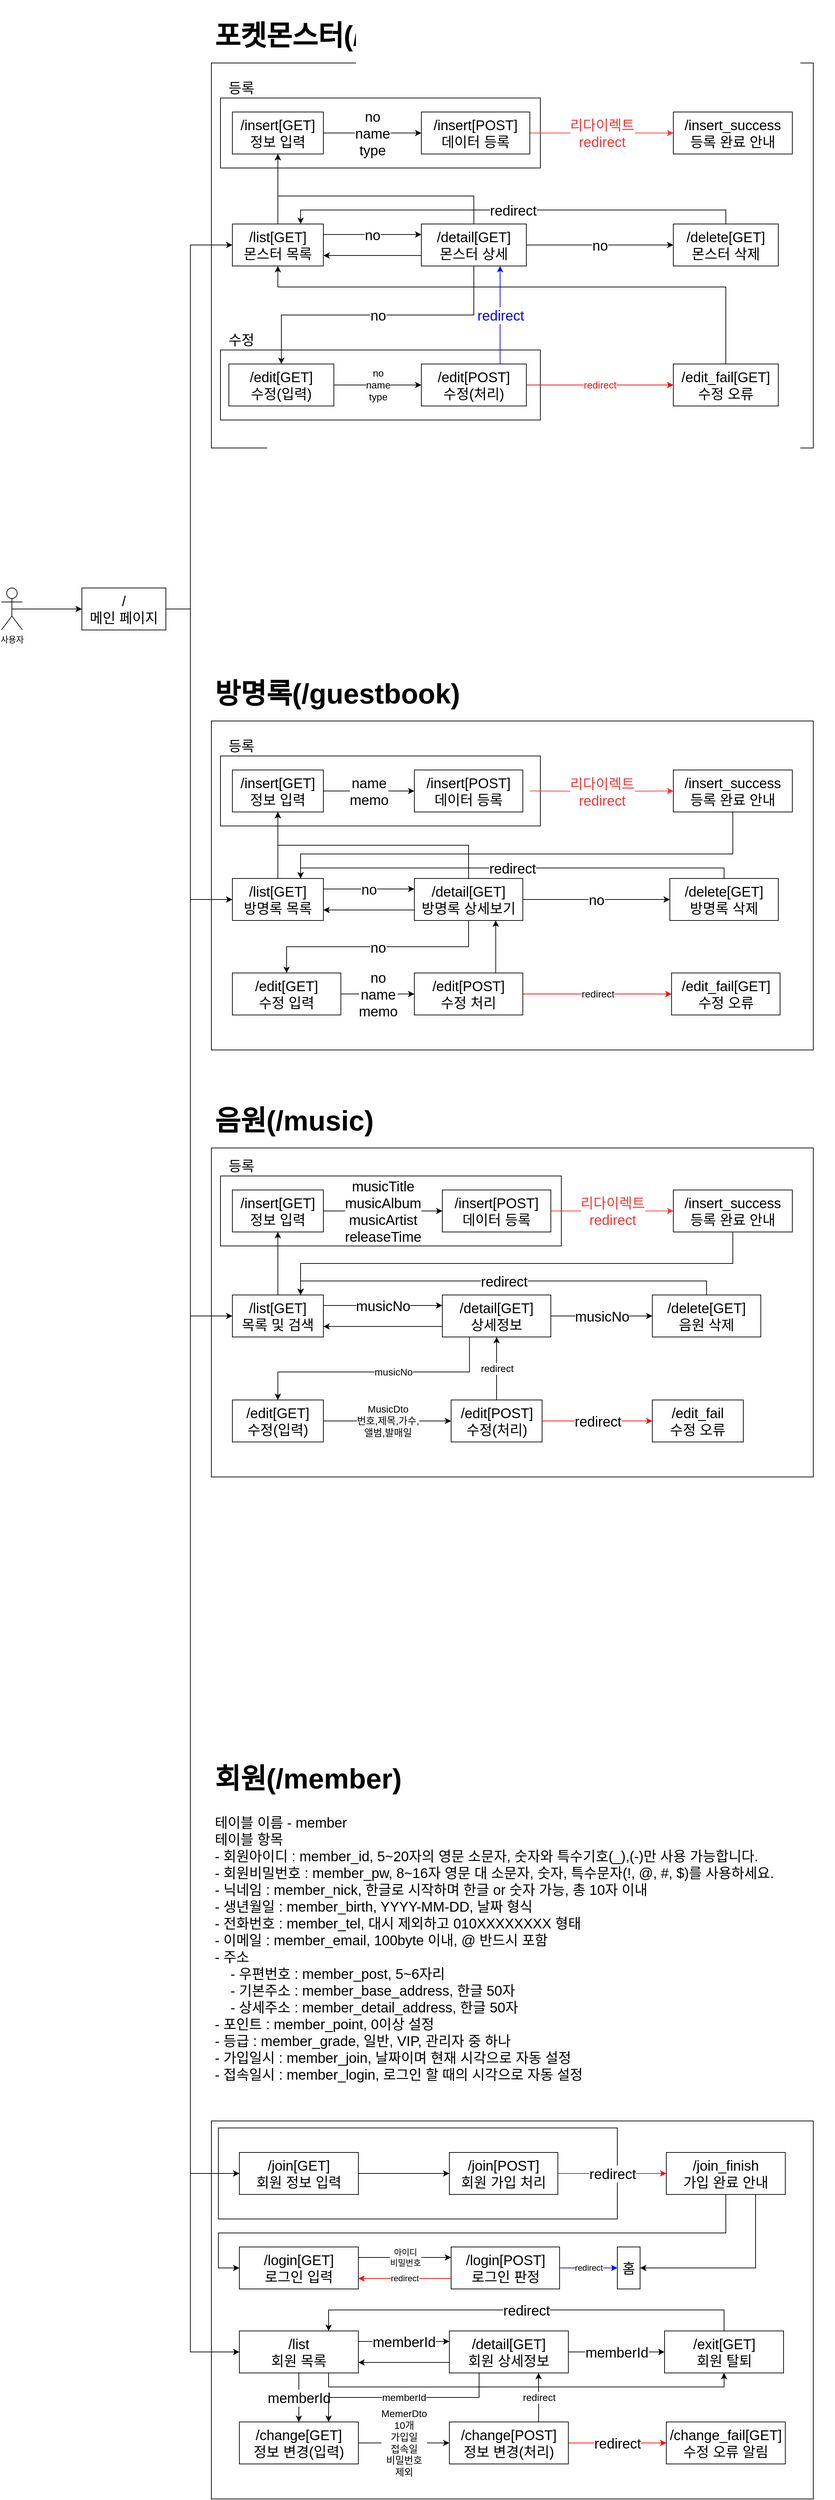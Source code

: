 <mxfile version="20.3.0" type="github" pages="3">
  <diagram id="O57XJA18-S0DsmIZMTSG" name="Flow">
    <mxGraphModel dx="1532" dy="2133" grid="1" gridSize="10" guides="1" tooltips="1" connect="1" arrows="1" fold="1" page="1" pageScale="1" pageWidth="827" pageHeight="1169" math="0" shadow="0">
      <root>
        <mxCell id="0" />
        <mxCell id="1" parent="0" />
        <mxCell id="oXbdgaAhtaBAxmXEic1q-6" value="" style="rounded=0;whiteSpace=wrap;html=1;fontSize=20;" parent="1" vertex="1">
          <mxGeometry x="400" y="-580" width="860" height="550" as="geometry" />
        </mxCell>
        <mxCell id="WBeluj5auW7oqrWTnOyP-22" value="" style="rounded=0;whiteSpace=wrap;html=1;fontSize=20;" parent="1" vertex="1">
          <mxGeometry x="413" y="-170" width="457" height="100" as="geometry" />
        </mxCell>
        <mxCell id="FwMJxgxvuYq8EWC6jKZR-33" value="" style="rounded=0;whiteSpace=wrap;html=1;fontSize=20;" parent="1" vertex="1">
          <mxGeometry x="400" y="2360" width="860" height="540" as="geometry" />
        </mxCell>
        <mxCell id="FwMJxgxvuYq8EWC6jKZR-34" value="" style="rounded=0;whiteSpace=wrap;html=1;fontSize=20;" parent="1" vertex="1">
          <mxGeometry x="410" y="2370" width="570" height="130" as="geometry" />
        </mxCell>
        <mxCell id="FwMJxgxvuYq8EWC6jKZR-4" value="" style="rounded=0;whiteSpace=wrap;html=1;fontSize=20;" parent="1" vertex="1">
          <mxGeometry x="400" y="360" width="860" height="470" as="geometry" />
        </mxCell>
        <mxCell id="FwMJxgxvuYq8EWC6jKZR-5" value="" style="rounded=0;whiteSpace=wrap;html=1;fontSize=20;" parent="1" vertex="1">
          <mxGeometry x="413" y="410" width="457" height="100" as="geometry" />
        </mxCell>
        <mxCell id="FwMJxgxvuYq8EWC6jKZR-16" value="" style="rounded=0;whiteSpace=wrap;html=1;fontSize=20;" parent="1" vertex="1">
          <mxGeometry x="400" y="970" width="860" height="470" as="geometry" />
        </mxCell>
        <mxCell id="FwMJxgxvuYq8EWC6jKZR-17" value="" style="rounded=0;whiteSpace=wrap;html=1;fontSize=20;" parent="1" vertex="1">
          <mxGeometry x="413" y="1010" width="487" height="100" as="geometry" />
        </mxCell>
        <mxCell id="oXbdgaAhtaBAxmXEic1q-5" style="edgeStyle=orthogonalEdgeStyle;rounded=0;orthogonalLoop=1;jettySize=auto;html=1;exitX=0.5;exitY=0.5;exitDx=0;exitDy=0;exitPerimeter=0;entryX=0;entryY=0.5;entryDx=0;entryDy=0;fontSize=20;" parent="1" source="oXbdgaAhtaBAxmXEic1q-1" target="oXbdgaAhtaBAxmXEic1q-4" edge="1">
          <mxGeometry relative="1" as="geometry" />
        </mxCell>
        <mxCell id="oXbdgaAhtaBAxmXEic1q-1" value="사용자" style="shape=umlActor;verticalLabelPosition=bottom;verticalAlign=top;html=1;outlineConnect=0;" parent="1" vertex="1">
          <mxGeometry x="100" y="170" width="30" height="60" as="geometry" />
        </mxCell>
        <mxCell id="oXbdgaAhtaBAxmXEic1q-9" value="" style="rounded=0;whiteSpace=wrap;html=1;fontSize=20;" parent="1" vertex="1">
          <mxGeometry x="413" y="-530" width="457" height="100" as="geometry" />
        </mxCell>
        <mxCell id="FwMJxgxvuYq8EWC6jKZR-35" style="edgeStyle=orthogonalEdgeStyle;rounded=0;orthogonalLoop=1;jettySize=auto;html=1;exitX=1;exitY=0.5;exitDx=0;exitDy=0;entryX=0;entryY=0.5;entryDx=0;entryDy=0;fontSize=20;fontColor=#000000;strokeColor=#000000;" parent="1" source="oXbdgaAhtaBAxmXEic1q-4" target="FwMJxgxvuYq8EWC6jKZR-29" edge="1">
          <mxGeometry relative="1" as="geometry">
            <Array as="points">
              <mxPoint x="370" y="200" />
              <mxPoint x="370" y="2435" />
            </Array>
          </mxGeometry>
        </mxCell>
        <mxCell id="tLdyOI6LnVIX3LAUtrd9-4" style="edgeStyle=orthogonalEdgeStyle;rounded=0;orthogonalLoop=1;jettySize=auto;html=1;exitX=1;exitY=0.5;exitDx=0;exitDy=0;entryX=0;entryY=0.5;entryDx=0;entryDy=0;" parent="1" source="oXbdgaAhtaBAxmXEic1q-4" target="tLdyOI6LnVIX3LAUtrd9-3" edge="1">
          <mxGeometry relative="1" as="geometry">
            <Array as="points">
              <mxPoint x="370" y="200" />
              <mxPoint x="370" y="-320" />
            </Array>
          </mxGeometry>
        </mxCell>
        <mxCell id="tLdyOI6LnVIX3LAUtrd9-6" style="edgeStyle=orthogonalEdgeStyle;rounded=0;orthogonalLoop=1;jettySize=auto;html=1;exitX=1;exitY=0.5;exitDx=0;exitDy=0;entryX=0;entryY=0.5;entryDx=0;entryDy=0;" parent="1" source="oXbdgaAhtaBAxmXEic1q-4" target="tLdyOI6LnVIX3LAUtrd9-5" edge="1">
          <mxGeometry relative="1" as="geometry">
            <Array as="points">
              <mxPoint x="370" y="200" />
              <mxPoint x="370" y="615" />
            </Array>
          </mxGeometry>
        </mxCell>
        <mxCell id="tLdyOI6LnVIX3LAUtrd9-12" style="edgeStyle=orthogonalEdgeStyle;rounded=0;orthogonalLoop=1;jettySize=auto;html=1;exitX=1;exitY=0.5;exitDx=0;exitDy=0;entryX=0;entryY=0.5;entryDx=0;entryDy=0;" parent="1" source="oXbdgaAhtaBAxmXEic1q-4" target="tLdyOI6LnVIX3LAUtrd9-11" edge="1">
          <mxGeometry relative="1" as="geometry">
            <Array as="points">
              <mxPoint x="370" y="200" />
              <mxPoint x="370" y="1210" />
            </Array>
          </mxGeometry>
        </mxCell>
        <mxCell id="tLdyOI6LnVIX3LAUtrd9-16" style="edgeStyle=orthogonalEdgeStyle;rounded=0;orthogonalLoop=1;jettySize=auto;html=1;exitX=1;exitY=0.5;exitDx=0;exitDy=0;entryX=0;entryY=0.5;entryDx=0;entryDy=0;" parent="1" source="oXbdgaAhtaBAxmXEic1q-4" target="tLdyOI6LnVIX3LAUtrd9-15" edge="1">
          <mxGeometry relative="1" as="geometry">
            <Array as="points">
              <mxPoint x="370" y="200" />
              <mxPoint x="370" y="2690" />
            </Array>
          </mxGeometry>
        </mxCell>
        <mxCell id="oXbdgaAhtaBAxmXEic1q-4" value="/&lt;br&gt;메인 페이지" style="rounded=0;whiteSpace=wrap;html=1;fontSize=20;" parent="1" vertex="1">
          <mxGeometry x="215" y="170" width="120" height="60" as="geometry" />
        </mxCell>
        <mxCell id="oXbdgaAhtaBAxmXEic1q-8" value="&lt;h1&gt;포켓몬스터(/pocketmon)&lt;/h1&gt;" style="text;html=1;strokeColor=none;fillColor=none;spacing=5;spacingTop=-20;whiteSpace=wrap;overflow=hidden;rounded=0;fontSize=20;" parent="1" vertex="1">
          <mxGeometry x="400" y="-660" width="560" height="80" as="geometry" />
        </mxCell>
        <mxCell id="oXbdgaAhtaBAxmXEic1q-10" value="등록" style="text;html=1;strokeColor=none;fillColor=none;align=center;verticalAlign=middle;whiteSpace=wrap;rounded=0;fontSize=20;" parent="1" vertex="1">
          <mxGeometry x="413" y="-560" width="60" height="30" as="geometry" />
        </mxCell>
        <mxCell id="oXbdgaAhtaBAxmXEic1q-14" value="no&lt;br&gt;name&lt;br&gt;type" style="edgeStyle=orthogonalEdgeStyle;rounded=0;orthogonalLoop=1;jettySize=auto;html=1;exitX=1;exitY=0.5;exitDx=0;exitDy=0;entryX=0;entryY=0.5;entryDx=0;entryDy=0;fontSize=20;" parent="1" source="oXbdgaAhtaBAxmXEic1q-12" target="oXbdgaAhtaBAxmXEic1q-13" edge="1">
          <mxGeometry relative="1" as="geometry" />
        </mxCell>
        <mxCell id="oXbdgaAhtaBAxmXEic1q-12" value="/insert[GET]&lt;br&gt;정보 입력" style="rounded=0;whiteSpace=wrap;html=1;fontSize=20;" parent="1" vertex="1">
          <mxGeometry x="430" y="-510" width="130" height="60" as="geometry" />
        </mxCell>
        <mxCell id="FwMJxgxvuYq8EWC6jKZR-2" value="리다이렉트&lt;br&gt;redirect" style="edgeStyle=orthogonalEdgeStyle;rounded=0;orthogonalLoop=1;jettySize=auto;html=1;exitX=1;exitY=0.5;exitDx=0;exitDy=0;entryX=0;entryY=0.5;entryDx=0;entryDy=0;fontSize=20;fillColor=#f8cecc;strokeColor=#FF3333;fontColor=#FF3333;" parent="1" source="oXbdgaAhtaBAxmXEic1q-13" target="FwMJxgxvuYq8EWC6jKZR-1" edge="1">
          <mxGeometry relative="1" as="geometry" />
        </mxCell>
        <mxCell id="oXbdgaAhtaBAxmXEic1q-13" value="/insert[POST]&lt;br&gt;데이터 등록" style="rounded=0;whiteSpace=wrap;html=1;fontSize=20;" parent="1" vertex="1">
          <mxGeometry x="700" y="-510" width="155" height="60" as="geometry" />
        </mxCell>
        <mxCell id="FwMJxgxvuYq8EWC6jKZR-1" value="/insert_success&lt;br&gt;등록 완료 안내" style="rounded=0;whiteSpace=wrap;html=1;fontSize=20;" parent="1" vertex="1">
          <mxGeometry x="1060" y="-510" width="170" height="60" as="geometry" />
        </mxCell>
        <mxCell id="FwMJxgxvuYq8EWC6jKZR-3" value="&lt;h1&gt;방명록(/guestbook)&lt;/h1&gt;" style="text;html=1;strokeColor=none;fillColor=none;spacing=5;spacingTop=-20;whiteSpace=wrap;overflow=hidden;rounded=0;fontSize=20;fontColor=#000000;" parent="1" vertex="1">
          <mxGeometry x="400" y="280" width="370" height="80" as="geometry" />
        </mxCell>
        <mxCell id="FwMJxgxvuYq8EWC6jKZR-6" value="등록" style="text;html=1;strokeColor=none;fillColor=none;align=center;verticalAlign=middle;whiteSpace=wrap;rounded=0;fontSize=20;" parent="1" vertex="1">
          <mxGeometry x="413" y="380" width="60" height="30" as="geometry" />
        </mxCell>
        <mxCell id="FwMJxgxvuYq8EWC6jKZR-7" value="name&lt;br&gt;memo" style="edgeStyle=orthogonalEdgeStyle;rounded=0;orthogonalLoop=1;jettySize=auto;html=1;exitX=1;exitY=0.5;exitDx=0;exitDy=0;fontSize=20;entryX=0;entryY=0.5;entryDx=0;entryDy=0;" parent="1" source="FwMJxgxvuYq8EWC6jKZR-8" target="FwMJxgxvuYq8EWC6jKZR-24" edge="1">
          <mxGeometry relative="1" as="geometry">
            <mxPoint x="700.0" y="460.0" as="targetPoint" />
          </mxGeometry>
        </mxCell>
        <mxCell id="FwMJxgxvuYq8EWC6jKZR-8" value="/insert[GET]&lt;br&gt;정보 입력" style="rounded=0;whiteSpace=wrap;html=1;fontSize=20;" parent="1" vertex="1">
          <mxGeometry x="430" y="430" width="130" height="60" as="geometry" />
        </mxCell>
        <mxCell id="FwMJxgxvuYq8EWC6jKZR-9" value="리다이렉트&lt;br&gt;redirect" style="edgeStyle=orthogonalEdgeStyle;rounded=0;orthogonalLoop=1;jettySize=auto;html=1;exitX=1;exitY=0.5;exitDx=0;exitDy=0;entryX=0;entryY=0.5;entryDx=0;entryDy=0;fontSize=20;fillColor=#f8cecc;strokeColor=#FF3333;fontColor=#FF3333;" parent="1" target="FwMJxgxvuYq8EWC6jKZR-10" edge="1">
          <mxGeometry relative="1" as="geometry">
            <mxPoint x="855" y="460.0" as="sourcePoint" />
          </mxGeometry>
        </mxCell>
        <mxCell id="tLdyOI6LnVIX3LAUtrd9-9" style="edgeStyle=orthogonalEdgeStyle;rounded=0;orthogonalLoop=1;jettySize=auto;html=1;exitX=0.5;exitY=1;exitDx=0;exitDy=0;entryX=0.75;entryY=0;entryDx=0;entryDy=0;" parent="1" source="FwMJxgxvuYq8EWC6jKZR-10" target="tLdyOI6LnVIX3LAUtrd9-5" edge="1">
          <mxGeometry relative="1" as="geometry">
            <Array as="points">
              <mxPoint x="1145" y="550" />
              <mxPoint x="528" y="550" />
            </Array>
          </mxGeometry>
        </mxCell>
        <mxCell id="FwMJxgxvuYq8EWC6jKZR-10" value="/insert_success&lt;br&gt;등록 완료 안내" style="rounded=0;whiteSpace=wrap;html=1;fontSize=20;" parent="1" vertex="1">
          <mxGeometry x="1060" y="430" width="170" height="60" as="geometry" />
        </mxCell>
        <mxCell id="FwMJxgxvuYq8EWC6jKZR-11" value="/insert[POST]&lt;br&gt;데이터 등록" style="rounded=0;whiteSpace=wrap;html=1;fontSize=20;" parent="1" vertex="1">
          <mxGeometry x="730" y="1030" width="155" height="60" as="geometry" />
        </mxCell>
        <mxCell id="FwMJxgxvuYq8EWC6jKZR-15" value="&lt;h1&gt;음원(/music)&lt;/h1&gt;" style="text;html=1;strokeColor=none;fillColor=none;spacing=5;spacingTop=-20;whiteSpace=wrap;overflow=hidden;rounded=0;fontSize=20;fontColor=#000000;" parent="1" vertex="1">
          <mxGeometry x="400" y="890" width="650" height="70" as="geometry" />
        </mxCell>
        <mxCell id="FwMJxgxvuYq8EWC6jKZR-18" value="등록" style="text;html=1;strokeColor=none;fillColor=none;align=center;verticalAlign=middle;whiteSpace=wrap;rounded=0;fontSize=20;" parent="1" vertex="1">
          <mxGeometry x="413" y="980" width="60" height="30" as="geometry" />
        </mxCell>
        <mxCell id="FwMJxgxvuYq8EWC6jKZR-19" value="musicTitle&lt;br&gt;musicAlbum&lt;br&gt;musicArtist&lt;br&gt;releaseTime" style="edgeStyle=orthogonalEdgeStyle;rounded=0;orthogonalLoop=1;jettySize=auto;html=1;exitX=1;exitY=0.5;exitDx=0;exitDy=0;fontSize=20;entryX=0;entryY=0.5;entryDx=0;entryDy=0;" parent="1" source="FwMJxgxvuYq8EWC6jKZR-20" target="FwMJxgxvuYq8EWC6jKZR-11" edge="1">
          <mxGeometry relative="1" as="geometry">
            <mxPoint x="710" y="1060" as="targetPoint" />
          </mxGeometry>
        </mxCell>
        <mxCell id="FwMJxgxvuYq8EWC6jKZR-20" value="/insert[GET]&lt;br&gt;정보 입력" style="rounded=0;whiteSpace=wrap;html=1;fontSize=20;" parent="1" vertex="1">
          <mxGeometry x="430" y="1030" width="130" height="60" as="geometry" />
        </mxCell>
        <mxCell id="FwMJxgxvuYq8EWC6jKZR-21" value="리다이렉트&lt;br&gt;redirect" style="edgeStyle=orthogonalEdgeStyle;rounded=0;orthogonalLoop=1;jettySize=auto;html=1;entryX=0;entryY=0.5;entryDx=0;entryDy=0;fontSize=20;fillColor=#f8cecc;strokeColor=#FF3333;fontColor=#FF3333;exitX=1;exitY=0.5;exitDx=0;exitDy=0;" parent="1" source="FwMJxgxvuYq8EWC6jKZR-11" target="FwMJxgxvuYq8EWC6jKZR-22" edge="1">
          <mxGeometry relative="1" as="geometry">
            <mxPoint x="900" y="1060" as="sourcePoint" />
          </mxGeometry>
        </mxCell>
        <mxCell id="tLdyOI6LnVIX3LAUtrd9-14" style="edgeStyle=orthogonalEdgeStyle;rounded=0;orthogonalLoop=1;jettySize=auto;html=1;exitX=0.5;exitY=1;exitDx=0;exitDy=0;entryX=0.75;entryY=0;entryDx=0;entryDy=0;" parent="1" source="FwMJxgxvuYq8EWC6jKZR-22" target="tLdyOI6LnVIX3LAUtrd9-11" edge="1">
          <mxGeometry relative="1" as="geometry" />
        </mxCell>
        <mxCell id="FwMJxgxvuYq8EWC6jKZR-22" value="/insert_success&lt;br&gt;등록 완료 안내" style="rounded=0;whiteSpace=wrap;html=1;fontSize=20;" parent="1" vertex="1">
          <mxGeometry x="1060" y="1030" width="170" height="60" as="geometry" />
        </mxCell>
        <mxCell id="FwMJxgxvuYq8EWC6jKZR-24" value="/insert[POST]&lt;br&gt;데이터 등록" style="rounded=0;whiteSpace=wrap;html=1;fontSize=20;" parent="1" vertex="1">
          <mxGeometry x="690" y="430" width="155" height="60" as="geometry" />
        </mxCell>
        <mxCell id="FwMJxgxvuYq8EWC6jKZR-27" value="&lt;h1&gt;회원(/member)&lt;/h1&gt;&lt;div&gt;테이블 이름 - member&lt;/div&gt;&lt;div&gt;테이블 항목&lt;/div&gt;&lt;div&gt;- 회원아이디 : member_id, 5~20자의 영문 소문자, 숫자와 특수기호(_),(-)만 사용 가능합니다.&lt;/div&gt;&lt;div&gt;- 회원비밀번호 : member_pw, 8~16자 영문 대 소문자, 숫자, 특수문자(!, @, #, $)를 사용하세요.&lt;/div&gt;&lt;div&gt;- 닉네임 : member_nick, 한글로 시작하며 한글 or 숫자 가능, 총 10자 이내&lt;/div&gt;&lt;div&gt;- 생년월일 : member_birth, YYYY-MM-DD, 날짜 형식&lt;/div&gt;&lt;div&gt;- 전화번호 : member_tel, 대시 제외하고 010XXXXXXXX 형태&lt;/div&gt;&lt;div&gt;- 이메일 : member_email, 100byte 이내, @ 반드시 포함&lt;/div&gt;&lt;div&gt;- 주소&lt;/div&gt;&lt;div&gt;&amp;nbsp; &amp;nbsp; - 우편번호 : member_post, 5~6자리&lt;/div&gt;&lt;div&gt;&amp;nbsp; &amp;nbsp; - 기본주소 : member_base_address, 한글 50자&lt;/div&gt;&lt;div&gt;&amp;nbsp; &amp;nbsp; - 상세주소 : member_detail_address, 한글 50자&lt;/div&gt;&lt;div&gt;- 포인트 : member_point, 0이상 설정&lt;/div&gt;&lt;div&gt;- 등급 : member_grade, 일반, VIP, 관리자 중 하나&lt;/div&gt;&lt;div&gt;- 가입일시 : member_join, 날짜이며 현재 시각으로 자동 설정&lt;/div&gt;&lt;div&gt;- 접속일시 : member_login, 로그인 할 때의 시각으로 자동 설정&lt;/div&gt;" style="text;html=1;strokeColor=none;fillColor=none;spacing=5;spacingTop=-20;whiteSpace=wrap;overflow=hidden;rounded=0;fontSize=20;fontColor=#000000;" parent="1" vertex="1">
          <mxGeometry x="400" y="1830" width="890" height="510" as="geometry" />
        </mxCell>
        <mxCell id="FwMJxgxvuYq8EWC6jKZR-32" value="redirect" style="edgeStyle=orthogonalEdgeStyle;rounded=0;orthogonalLoop=1;jettySize=auto;html=1;exitX=1;exitY=0.5;exitDx=0;exitDy=0;entryX=0;entryY=0.5;entryDx=0;entryDy=0;fontSize=20;fontColor=#000000;strokeColor=#FF0000;" parent="1" source="FwMJxgxvuYq8EWC6jKZR-28" target="FwMJxgxvuYq8EWC6jKZR-30" edge="1">
          <mxGeometry relative="1" as="geometry" />
        </mxCell>
        <mxCell id="FwMJxgxvuYq8EWC6jKZR-28" value="/join[POST]&lt;br&gt;회원 가입 처리" style="rounded=0;whiteSpace=wrap;html=1;fontSize=20;" parent="1" vertex="1">
          <mxGeometry x="740" y="2405" width="155" height="60" as="geometry" />
        </mxCell>
        <mxCell id="FwMJxgxvuYq8EWC6jKZR-31" style="edgeStyle=orthogonalEdgeStyle;rounded=0;orthogonalLoop=1;jettySize=auto;html=1;exitX=1;exitY=0.5;exitDx=0;exitDy=0;entryX=0;entryY=0.5;entryDx=0;entryDy=0;fontSize=20;fontColor=#000000;strokeColor=#000000;" parent="1" source="FwMJxgxvuYq8EWC6jKZR-29" target="FwMJxgxvuYq8EWC6jKZR-28" edge="1">
          <mxGeometry relative="1" as="geometry" />
        </mxCell>
        <mxCell id="FwMJxgxvuYq8EWC6jKZR-29" value="/join[GET]&lt;br&gt;회원 정보 입력" style="rounded=0;whiteSpace=wrap;html=1;fontSize=20;" parent="1" vertex="1">
          <mxGeometry x="440" y="2405" width="170" height="60" as="geometry" />
        </mxCell>
        <mxCell id="tLdyOI6LnVIX3LAUtrd9-2" style="edgeStyle=orthogonalEdgeStyle;rounded=0;orthogonalLoop=1;jettySize=auto;html=1;exitX=0.5;exitY=1;exitDx=0;exitDy=0;entryX=0;entryY=0.5;entryDx=0;entryDy=0;" parent="1" source="FwMJxgxvuYq8EWC6jKZR-30" target="tLdyOI6LnVIX3LAUtrd9-1" edge="1">
          <mxGeometry relative="1" as="geometry">
            <Array as="points">
              <mxPoint x="1135" y="2520" />
              <mxPoint x="410" y="2520" />
              <mxPoint x="410" y="2570" />
            </Array>
          </mxGeometry>
        </mxCell>
        <mxCell id="4kPrAsWvDnDaGXvPXhxw-1" style="edgeStyle=orthogonalEdgeStyle;rounded=0;orthogonalLoop=1;jettySize=auto;html=1;exitX=0.75;exitY=1;exitDx=0;exitDy=0;entryX=1;entryY=0.5;entryDx=0;entryDy=0;" edge="1" parent="1" source="FwMJxgxvuYq8EWC6jKZR-30" target="WBeluj5auW7oqrWTnOyP-70">
          <mxGeometry relative="1" as="geometry" />
        </mxCell>
        <mxCell id="FwMJxgxvuYq8EWC6jKZR-30" value="/join_finish&lt;br&gt;가입 완료 안내" style="rounded=0;whiteSpace=wrap;html=1;fontSize=20;" parent="1" vertex="1">
          <mxGeometry x="1050" y="2405" width="170" height="60" as="geometry" />
        </mxCell>
        <mxCell id="WBeluj5auW7oqrWTnOyP-68" value="아이디&lt;br style=&quot;font-size: 12px;&quot;&gt;비밀번호" style="edgeStyle=orthogonalEdgeStyle;rounded=0;orthogonalLoop=1;jettySize=auto;html=1;exitX=1;exitY=0.25;exitDx=0;exitDy=0;entryX=0;entryY=0.25;entryDx=0;entryDy=0;strokeColor=#000000;fontSize=12;fontColor=#000000;" parent="1" source="tLdyOI6LnVIX3LAUtrd9-1" target="WBeluj5auW7oqrWTnOyP-67" edge="1">
          <mxGeometry relative="1" as="geometry" />
        </mxCell>
        <mxCell id="tLdyOI6LnVIX3LAUtrd9-1" value="/login[GET]&lt;br&gt;로그인 입력" style="rounded=0;whiteSpace=wrap;html=1;fontSize=20;" parent="1" vertex="1">
          <mxGeometry x="440" y="2540" width="170" height="60" as="geometry" />
        </mxCell>
        <mxCell id="WBeluj5auW7oqrWTnOyP-1" style="edgeStyle=orthogonalEdgeStyle;rounded=0;orthogonalLoop=1;jettySize=auto;html=1;exitX=0.5;exitY=0;exitDx=0;exitDy=0;entryX=0.5;entryY=1;entryDx=0;entryDy=0;" parent="1" source="tLdyOI6LnVIX3LAUtrd9-3" target="oXbdgaAhtaBAxmXEic1q-12" edge="1">
          <mxGeometry relative="1" as="geometry" />
        </mxCell>
        <mxCell id="WBeluj5auW7oqrWTnOyP-3" value="no" style="edgeStyle=orthogonalEdgeStyle;rounded=0;orthogonalLoop=1;jettySize=auto;html=1;fontSize=20;exitX=1;exitY=0.25;exitDx=0;exitDy=0;entryX=0;entryY=0.25;entryDx=0;entryDy=0;" parent="1" source="tLdyOI6LnVIX3LAUtrd9-3" target="WBeluj5auW7oqrWTnOyP-2" edge="1">
          <mxGeometry relative="1" as="geometry" />
        </mxCell>
        <mxCell id="tLdyOI6LnVIX3LAUtrd9-3" value="/list[GET]&lt;br&gt;몬스터 목록" style="rounded=0;whiteSpace=wrap;html=1;fontSize=20;" parent="1" vertex="1">
          <mxGeometry x="430" y="-350" width="130" height="60" as="geometry" />
        </mxCell>
        <mxCell id="tLdyOI6LnVIX3LAUtrd9-7" style="edgeStyle=orthogonalEdgeStyle;rounded=0;orthogonalLoop=1;jettySize=auto;html=1;exitX=0.5;exitY=0;exitDx=0;exitDy=0;entryX=0.5;entryY=1;entryDx=0;entryDy=0;" parent="1" source="tLdyOI6LnVIX3LAUtrd9-5" target="FwMJxgxvuYq8EWC6jKZR-8" edge="1">
          <mxGeometry relative="1" as="geometry" />
        </mxCell>
        <mxCell id="WBeluj5auW7oqrWTnOyP-8" value="no" style="edgeStyle=orthogonalEdgeStyle;rounded=0;orthogonalLoop=1;jettySize=auto;html=1;exitX=1;exitY=0.25;exitDx=0;exitDy=0;entryX=0;entryY=0.25;entryDx=0;entryDy=0;fontSize=20;" parent="1" source="tLdyOI6LnVIX3LAUtrd9-5" target="WBeluj5auW7oqrWTnOyP-7" edge="1">
          <mxGeometry relative="1" as="geometry" />
        </mxCell>
        <mxCell id="tLdyOI6LnVIX3LAUtrd9-5" value="/list[GET]&lt;br&gt;방명록 목록" style="rounded=0;whiteSpace=wrap;html=1;fontSize=20;" parent="1" vertex="1">
          <mxGeometry x="430" y="585" width="130" height="60" as="geometry" />
        </mxCell>
        <mxCell id="tLdyOI6LnVIX3LAUtrd9-13" style="edgeStyle=orthogonalEdgeStyle;rounded=0;orthogonalLoop=1;jettySize=auto;html=1;exitX=0.5;exitY=0;exitDx=0;exitDy=0;entryX=0.5;entryY=1;entryDx=0;entryDy=0;" parent="1" source="tLdyOI6LnVIX3LAUtrd9-11" target="FwMJxgxvuYq8EWC6jKZR-20" edge="1">
          <mxGeometry relative="1" as="geometry" />
        </mxCell>
        <mxCell id="WBeluj5auW7oqrWTnOyP-12" value="musicNo" style="edgeStyle=orthogonalEdgeStyle;rounded=0;orthogonalLoop=1;jettySize=auto;html=1;exitX=1;exitY=0.25;exitDx=0;exitDy=0;entryX=0;entryY=0.25;entryDx=0;entryDy=0;fontSize=20;" parent="1" source="tLdyOI6LnVIX3LAUtrd9-11" target="WBeluj5auW7oqrWTnOyP-11" edge="1">
          <mxGeometry relative="1" as="geometry" />
        </mxCell>
        <mxCell id="tLdyOI6LnVIX3LAUtrd9-11" value="/list[GET]&lt;br&gt;목록 및 검색" style="rounded=0;whiteSpace=wrap;html=1;fontSize=20;" parent="1" vertex="1">
          <mxGeometry x="430" y="1180" width="130" height="60" as="geometry" />
        </mxCell>
        <mxCell id="WBeluj5auW7oqrWTnOyP-15" value="memberId" style="edgeStyle=orthogonalEdgeStyle;rounded=0;orthogonalLoop=1;jettySize=auto;html=1;exitX=1;exitY=0.25;exitDx=0;exitDy=0;entryX=0;entryY=0.25;entryDx=0;entryDy=0;fontSize=20;" parent="1" source="tLdyOI6LnVIX3LAUtrd9-15" target="WBeluj5auW7oqrWTnOyP-14" edge="1">
          <mxGeometry relative="1" as="geometry" />
        </mxCell>
        <mxCell id="WBeluj5auW7oqrWTnOyP-51" value="memberId" style="edgeStyle=orthogonalEdgeStyle;rounded=0;orthogonalLoop=1;jettySize=auto;html=1;exitX=0.5;exitY=1;exitDx=0;exitDy=0;entryX=0.5;entryY=0;entryDx=0;entryDy=0;strokeColor=#000000;fontSize=20;fontColor=#000000;" parent="1" source="tLdyOI6LnVIX3LAUtrd9-15" target="WBeluj5auW7oqrWTnOyP-39" edge="1">
          <mxGeometry relative="1" as="geometry" />
        </mxCell>
        <mxCell id="WBeluj5auW7oqrWTnOyP-66" style="edgeStyle=orthogonalEdgeStyle;rounded=0;orthogonalLoop=1;jettySize=auto;html=1;exitX=0.75;exitY=1;exitDx=0;exitDy=0;entryX=0.5;entryY=1;entryDx=0;entryDy=0;strokeColor=#000000;fontSize=20;fontColor=#000000;" parent="1" source="tLdyOI6LnVIX3LAUtrd9-15" target="WBeluj5auW7oqrWTnOyP-62" edge="1">
          <mxGeometry relative="1" as="geometry" />
        </mxCell>
        <mxCell id="tLdyOI6LnVIX3LAUtrd9-15" value="/list&lt;br&gt;회원 목록" style="rounded=0;whiteSpace=wrap;html=1;fontSize=20;" parent="1" vertex="1">
          <mxGeometry x="440" y="2660" width="170" height="60" as="geometry" />
        </mxCell>
        <mxCell id="WBeluj5auW7oqrWTnOyP-4" style="edgeStyle=orthogonalEdgeStyle;rounded=0;orthogonalLoop=1;jettySize=auto;html=1;exitX=0.5;exitY=0;exitDx=0;exitDy=0;entryX=0.5;entryY=1;entryDx=0;entryDy=0;fontSize=20;" parent="1" source="WBeluj5auW7oqrWTnOyP-2" target="oXbdgaAhtaBAxmXEic1q-12" edge="1">
          <mxGeometry relative="1" as="geometry">
            <Array as="points">
              <mxPoint x="775" y="-390" />
              <mxPoint x="495" y="-390" />
            </Array>
          </mxGeometry>
        </mxCell>
        <mxCell id="WBeluj5auW7oqrWTnOyP-6" style="edgeStyle=orthogonalEdgeStyle;rounded=0;orthogonalLoop=1;jettySize=auto;html=1;exitX=0;exitY=0.75;exitDx=0;exitDy=0;entryX=1;entryY=0.75;entryDx=0;entryDy=0;fontSize=20;" parent="1" source="WBeluj5auW7oqrWTnOyP-2" target="tLdyOI6LnVIX3LAUtrd9-3" edge="1">
          <mxGeometry relative="1" as="geometry" />
        </mxCell>
        <mxCell id="WBeluj5auW7oqrWTnOyP-19" value="no" style="edgeStyle=orthogonalEdgeStyle;rounded=0;orthogonalLoop=1;jettySize=auto;html=1;exitX=0.5;exitY=1;exitDx=0;exitDy=0;entryX=0.5;entryY=0;entryDx=0;entryDy=0;fontSize=20;" parent="1" source="WBeluj5auW7oqrWTnOyP-2" target="WBeluj5auW7oqrWTnOyP-17" edge="1">
          <mxGeometry relative="1" as="geometry" />
        </mxCell>
        <mxCell id="WBeluj5auW7oqrWTnOyP-53" value="no" style="edgeStyle=orthogonalEdgeStyle;rounded=0;orthogonalLoop=1;jettySize=auto;html=1;strokeColor=#000000;fontSize=20;fontColor=#000000;" parent="1" source="WBeluj5auW7oqrWTnOyP-2" target="WBeluj5auW7oqrWTnOyP-52" edge="1">
          <mxGeometry relative="1" as="geometry" />
        </mxCell>
        <mxCell id="WBeluj5auW7oqrWTnOyP-2" value="/detail[GET]&lt;br&gt;몬스터 상세" style="rounded=0;whiteSpace=wrap;html=1;fontSize=20;" parent="1" vertex="1">
          <mxGeometry x="700" y="-350" width="150" height="60" as="geometry" />
        </mxCell>
        <mxCell id="WBeluj5auW7oqrWTnOyP-9" style="edgeStyle=orthogonalEdgeStyle;rounded=0;orthogonalLoop=1;jettySize=auto;html=1;exitX=0.5;exitY=0;exitDx=0;exitDy=0;entryX=0.5;entryY=1;entryDx=0;entryDy=0;fontSize=20;" parent="1" source="WBeluj5auW7oqrWTnOyP-7" target="FwMJxgxvuYq8EWC6jKZR-8" edge="1">
          <mxGeometry relative="1" as="geometry" />
        </mxCell>
        <mxCell id="WBeluj5auW7oqrWTnOyP-10" style="edgeStyle=orthogonalEdgeStyle;rounded=0;orthogonalLoop=1;jettySize=auto;html=1;exitX=0;exitY=0.75;exitDx=0;exitDy=0;entryX=1;entryY=0.75;entryDx=0;entryDy=0;fontSize=20;" parent="1" source="WBeluj5auW7oqrWTnOyP-7" target="tLdyOI6LnVIX3LAUtrd9-5" edge="1">
          <mxGeometry relative="1" as="geometry" />
        </mxCell>
        <mxCell id="WBeluj5auW7oqrWTnOyP-30" value="no" style="edgeStyle=orthogonalEdgeStyle;rounded=0;orthogonalLoop=1;jettySize=auto;html=1;exitX=0.5;exitY=1;exitDx=0;exitDy=0;entryX=0.5;entryY=0;entryDx=0;entryDy=0;strokeColor=#000000;fontSize=20;fontColor=#000000;" parent="1" source="WBeluj5auW7oqrWTnOyP-7" target="WBeluj5auW7oqrWTnOyP-28" edge="1">
          <mxGeometry relative="1" as="geometry" />
        </mxCell>
        <mxCell id="WBeluj5auW7oqrWTnOyP-57" value="no" style="edgeStyle=orthogonalEdgeStyle;rounded=0;orthogonalLoop=1;jettySize=auto;html=1;exitX=1;exitY=0.5;exitDx=0;exitDy=0;entryX=0;entryY=0.5;entryDx=0;entryDy=0;strokeColor=#000000;fontSize=20;fontColor=#000000;" parent="1" source="WBeluj5auW7oqrWTnOyP-7" target="WBeluj5auW7oqrWTnOyP-56" edge="1">
          <mxGeometry relative="1" as="geometry" />
        </mxCell>
        <mxCell id="WBeluj5auW7oqrWTnOyP-7" value="/detail[GET]&lt;br&gt;방명록 상세보기" style="rounded=0;whiteSpace=wrap;html=1;fontSize=20;" parent="1" vertex="1">
          <mxGeometry x="690" y="585" width="155" height="60" as="geometry" />
        </mxCell>
        <mxCell id="WBeluj5auW7oqrWTnOyP-13" style="edgeStyle=orthogonalEdgeStyle;rounded=0;orthogonalLoop=1;jettySize=auto;html=1;exitX=0;exitY=0.75;exitDx=0;exitDy=0;entryX=1;entryY=0.75;entryDx=0;entryDy=0;fontSize=20;" parent="1" source="WBeluj5auW7oqrWTnOyP-11" target="tLdyOI6LnVIX3LAUtrd9-11" edge="1">
          <mxGeometry relative="1" as="geometry" />
        </mxCell>
        <mxCell id="WBeluj5auW7oqrWTnOyP-38" value="musicNo" style="edgeStyle=orthogonalEdgeStyle;rounded=0;orthogonalLoop=1;jettySize=auto;html=1;exitX=0.25;exitY=1;exitDx=0;exitDy=0;entryX=0.5;entryY=0;entryDx=0;entryDy=0;strokeColor=#000000;fontSize=14;fontColor=#000000;" parent="1" source="WBeluj5auW7oqrWTnOyP-11" target="WBeluj5auW7oqrWTnOyP-34" edge="1">
          <mxGeometry x="-0.127" relative="1" as="geometry">
            <Array as="points">
              <mxPoint x="769" y="1290" />
              <mxPoint x="495" y="1290" />
            </Array>
            <mxPoint as="offset" />
          </mxGeometry>
        </mxCell>
        <mxCell id="WBeluj5auW7oqrWTnOyP-60" value="musicNo" style="edgeStyle=orthogonalEdgeStyle;rounded=0;orthogonalLoop=1;jettySize=auto;html=1;exitX=1;exitY=0.5;exitDx=0;exitDy=0;entryX=0;entryY=0.5;entryDx=0;entryDy=0;strokeColor=#000000;fontSize=20;fontColor=#000000;" parent="1" source="WBeluj5auW7oqrWTnOyP-11" target="WBeluj5auW7oqrWTnOyP-59" edge="1">
          <mxGeometry relative="1" as="geometry" />
        </mxCell>
        <mxCell id="WBeluj5auW7oqrWTnOyP-11" value="/detail[GET]&lt;br&gt;상세정보" style="rounded=0;whiteSpace=wrap;html=1;fontSize=20;" parent="1" vertex="1">
          <mxGeometry x="730" y="1180" width="155" height="60" as="geometry" />
        </mxCell>
        <mxCell id="WBeluj5auW7oqrWTnOyP-16" style="edgeStyle=orthogonalEdgeStyle;rounded=0;orthogonalLoop=1;jettySize=auto;html=1;exitX=0;exitY=0.75;exitDx=0;exitDy=0;entryX=1;entryY=0.75;entryDx=0;entryDy=0;fontSize=20;" parent="1" source="WBeluj5auW7oqrWTnOyP-14" target="tLdyOI6LnVIX3LAUtrd9-15" edge="1">
          <mxGeometry relative="1" as="geometry" />
        </mxCell>
        <mxCell id="WBeluj5auW7oqrWTnOyP-43" value="memberId" style="edgeStyle=orthogonalEdgeStyle;rounded=0;orthogonalLoop=1;jettySize=auto;html=1;exitX=0.25;exitY=1;exitDx=0;exitDy=0;entryX=0.75;entryY=0;entryDx=0;entryDy=0;strokeColor=#000000;fontSize=14;fontColor=#000000;" parent="1" source="WBeluj5auW7oqrWTnOyP-14" target="WBeluj5auW7oqrWTnOyP-39" edge="1">
          <mxGeometry relative="1" as="geometry" />
        </mxCell>
        <mxCell id="WBeluj5auW7oqrWTnOyP-63" value="memberId" style="edgeStyle=orthogonalEdgeStyle;rounded=0;orthogonalLoop=1;jettySize=auto;html=1;exitX=1;exitY=0.5;exitDx=0;exitDy=0;entryX=0;entryY=0.5;entryDx=0;entryDy=0;strokeColor=#000000;fontSize=20;fontColor=#000000;" parent="1" source="WBeluj5auW7oqrWTnOyP-14" target="WBeluj5auW7oqrWTnOyP-62" edge="1">
          <mxGeometry relative="1" as="geometry" />
        </mxCell>
        <mxCell id="WBeluj5auW7oqrWTnOyP-14" value="/detail[GET]&lt;br&gt;회원 상세정보" style="rounded=0;whiteSpace=wrap;html=1;fontSize=20;" parent="1" vertex="1">
          <mxGeometry x="740" y="2660" width="170" height="60" as="geometry" />
        </mxCell>
        <mxCell id="WBeluj5auW7oqrWTnOyP-20" value="no&lt;br style=&quot;font-size: 14px;&quot;&gt;name&lt;br style=&quot;font-size: 14px;&quot;&gt;type" style="edgeStyle=orthogonalEdgeStyle;rounded=0;orthogonalLoop=1;jettySize=auto;html=1;exitX=1;exitY=0.5;exitDx=0;exitDy=0;entryX=0;entryY=0.5;entryDx=0;entryDy=0;fontSize=14;" parent="1" source="WBeluj5auW7oqrWTnOyP-17" target="WBeluj5auW7oqrWTnOyP-18" edge="1">
          <mxGeometry relative="1" as="geometry" />
        </mxCell>
        <mxCell id="WBeluj5auW7oqrWTnOyP-17" value="/edit[GET]&lt;br&gt;수정(입력)" style="rounded=0;whiteSpace=wrap;html=1;fontSize=20;" parent="1" vertex="1">
          <mxGeometry x="425" y="-150" width="150" height="60" as="geometry" />
        </mxCell>
        <mxCell id="WBeluj5auW7oqrWTnOyP-21" value="redirect" style="edgeStyle=orthogonalEdgeStyle;rounded=0;orthogonalLoop=1;jettySize=auto;html=1;exitX=0.75;exitY=0;exitDx=0;exitDy=0;entryX=0.75;entryY=1;entryDx=0;entryDy=0;fontSize=20;fillColor=#f8cecc;strokeColor=#0000FF;fontColor=#0000FF;" parent="1" source="WBeluj5auW7oqrWTnOyP-18" target="WBeluj5auW7oqrWTnOyP-2" edge="1">
          <mxGeometry relative="1" as="geometry" />
        </mxCell>
        <mxCell id="WBeluj5auW7oqrWTnOyP-26" value="redirect" style="edgeStyle=orthogonalEdgeStyle;rounded=0;orthogonalLoop=1;jettySize=auto;html=1;strokeColor=#FF0000;fontSize=14;fontColor=#FF0000;" parent="1" source="WBeluj5auW7oqrWTnOyP-18" target="WBeluj5auW7oqrWTnOyP-25" edge="1">
          <mxGeometry relative="1" as="geometry" />
        </mxCell>
        <mxCell id="WBeluj5auW7oqrWTnOyP-18" value="/edit[POST]&lt;br&gt;수정(처리)" style="rounded=0;whiteSpace=wrap;html=1;fontSize=20;" parent="1" vertex="1">
          <mxGeometry x="700" y="-150" width="150" height="60" as="geometry" />
        </mxCell>
        <mxCell id="WBeluj5auW7oqrWTnOyP-23" value="수정" style="text;html=1;strokeColor=none;fillColor=none;align=center;verticalAlign=middle;whiteSpace=wrap;rounded=0;fontSize=20;" parent="1" vertex="1">
          <mxGeometry x="413" y="-200" width="60" height="30" as="geometry" />
        </mxCell>
        <mxCell id="WBeluj5auW7oqrWTnOyP-27" style="edgeStyle=orthogonalEdgeStyle;rounded=0;orthogonalLoop=1;jettySize=auto;html=1;exitX=0.5;exitY=0;exitDx=0;exitDy=0;entryX=0.5;entryY=1;entryDx=0;entryDy=0;strokeColor=#000000;fontSize=14;fontColor=#000000;" parent="1" source="WBeluj5auW7oqrWTnOyP-25" target="tLdyOI6LnVIX3LAUtrd9-3" edge="1">
          <mxGeometry relative="1" as="geometry">
            <Array as="points">
              <mxPoint x="1135" y="-260" />
              <mxPoint x="495" y="-260" />
            </Array>
          </mxGeometry>
        </mxCell>
        <mxCell id="WBeluj5auW7oqrWTnOyP-25" value="/edit_fail[GET]&lt;br&gt;수정 오류" style="rounded=0;whiteSpace=wrap;html=1;fontSize=20;" parent="1" vertex="1">
          <mxGeometry x="1060" y="-150" width="150" height="60" as="geometry" />
        </mxCell>
        <mxCell id="WBeluj5auW7oqrWTnOyP-31" value="no&lt;br style=&quot;font-size: 20px;&quot;&gt;name&lt;br style=&quot;font-size: 20px;&quot;&gt;memo" style="edgeStyle=orthogonalEdgeStyle;rounded=0;orthogonalLoop=1;jettySize=auto;html=1;exitX=1;exitY=0.5;exitDx=0;exitDy=0;entryX=0;entryY=0.5;entryDx=0;entryDy=0;strokeColor=#000000;fontSize=20;fontColor=#000000;" parent="1" source="WBeluj5auW7oqrWTnOyP-28" target="WBeluj5auW7oqrWTnOyP-29" edge="1">
          <mxGeometry relative="1" as="geometry" />
        </mxCell>
        <mxCell id="WBeluj5auW7oqrWTnOyP-28" value="/edit[GET]&lt;br&gt;수정 입력" style="rounded=0;whiteSpace=wrap;html=1;fontSize=20;" parent="1" vertex="1">
          <mxGeometry x="430" y="720" width="155" height="60" as="geometry" />
        </mxCell>
        <mxCell id="WBeluj5auW7oqrWTnOyP-32" style="edgeStyle=orthogonalEdgeStyle;rounded=0;orthogonalLoop=1;jettySize=auto;html=1;exitX=0.75;exitY=0;exitDx=0;exitDy=0;entryX=0.75;entryY=1;entryDx=0;entryDy=0;strokeColor=#000000;fontSize=14;fontColor=#000000;" parent="1" source="WBeluj5auW7oqrWTnOyP-29" target="WBeluj5auW7oqrWTnOyP-7" edge="1">
          <mxGeometry relative="1" as="geometry" />
        </mxCell>
        <mxCell id="WBeluj5auW7oqrWTnOyP-45" value="redirect" style="edgeStyle=orthogonalEdgeStyle;rounded=0;orthogonalLoop=1;jettySize=auto;html=1;exitX=1;exitY=0.5;exitDx=0;exitDy=0;entryX=0;entryY=0.5;entryDx=0;entryDy=0;strokeColor=#FF0000;fontSize=14;fontColor=#000000;fillColor=#f8cecc;" parent="1" source="WBeluj5auW7oqrWTnOyP-29" target="WBeluj5auW7oqrWTnOyP-44" edge="1">
          <mxGeometry relative="1" as="geometry" />
        </mxCell>
        <mxCell id="WBeluj5auW7oqrWTnOyP-29" value="/edit[POST]&lt;br&gt;수정 처리" style="rounded=0;whiteSpace=wrap;html=1;fontSize=20;" parent="1" vertex="1">
          <mxGeometry x="690" y="720" width="155" height="60" as="geometry" />
        </mxCell>
        <mxCell id="WBeluj5auW7oqrWTnOyP-36" value="MusicDto&lt;br&gt;번호,제목,가수,&lt;br&gt;앨범,발매일" style="edgeStyle=orthogonalEdgeStyle;rounded=0;orthogonalLoop=1;jettySize=auto;html=1;exitX=1;exitY=0.5;exitDx=0;exitDy=0;entryX=0;entryY=0.5;entryDx=0;entryDy=0;strokeColor=#000000;fontSize=14;fontColor=#000000;" parent="1" source="WBeluj5auW7oqrWTnOyP-34" target="WBeluj5auW7oqrWTnOyP-35" edge="1">
          <mxGeometry relative="1" as="geometry" />
        </mxCell>
        <mxCell id="WBeluj5auW7oqrWTnOyP-34" value="/edit[GET]&lt;br&gt;수정(입력)" style="rounded=0;whiteSpace=wrap;html=1;fontSize=20;" parent="1" vertex="1">
          <mxGeometry x="430" y="1330" width="130" height="60" as="geometry" />
        </mxCell>
        <mxCell id="WBeluj5auW7oqrWTnOyP-37" value="redirect" style="edgeStyle=orthogonalEdgeStyle;rounded=0;orthogonalLoop=1;jettySize=auto;html=1;exitX=0.5;exitY=0;exitDx=0;exitDy=0;entryX=0.5;entryY=1;entryDx=0;entryDy=0;strokeColor=#000000;fontSize=14;fontColor=#000000;" parent="1" source="WBeluj5auW7oqrWTnOyP-35" target="WBeluj5auW7oqrWTnOyP-11" edge="1">
          <mxGeometry relative="1" as="geometry" />
        </mxCell>
        <mxCell id="WBeluj5auW7oqrWTnOyP-47" value="redirect" style="edgeStyle=orthogonalEdgeStyle;rounded=0;orthogonalLoop=1;jettySize=auto;html=1;exitX=1;exitY=0.5;exitDx=0;exitDy=0;entryX=0;entryY=0.5;entryDx=0;entryDy=0;strokeColor=#FF0000;fontSize=20;fontColor=#000000;" parent="1" source="WBeluj5auW7oqrWTnOyP-35" target="WBeluj5auW7oqrWTnOyP-46" edge="1">
          <mxGeometry relative="1" as="geometry" />
        </mxCell>
        <mxCell id="WBeluj5auW7oqrWTnOyP-35" value="/edit[POST]&lt;br&gt;수정(처리)" style="rounded=0;whiteSpace=wrap;html=1;fontSize=20;" parent="1" vertex="1">
          <mxGeometry x="742.5" y="1330" width="130" height="60" as="geometry" />
        </mxCell>
        <mxCell id="WBeluj5auW7oqrWTnOyP-41" value="MemerDto&lt;br&gt;10개&lt;br&gt;가입일&lt;br&gt;접속일&lt;br&gt;비밀번호 &lt;br&gt;제외" style="edgeStyle=orthogonalEdgeStyle;rounded=0;orthogonalLoop=1;jettySize=auto;html=1;exitX=1;exitY=0.5;exitDx=0;exitDy=0;entryX=0;entryY=0.5;entryDx=0;entryDy=0;strokeColor=#000000;fontSize=14;fontColor=#000000;" parent="1" source="WBeluj5auW7oqrWTnOyP-39" target="WBeluj5auW7oqrWTnOyP-40" edge="1">
          <mxGeometry relative="1" as="geometry" />
        </mxCell>
        <mxCell id="WBeluj5auW7oqrWTnOyP-39" value="/change[GET]&lt;br&gt;정보 변경(입력)" style="rounded=0;whiteSpace=wrap;html=1;fontSize=20;" parent="1" vertex="1">
          <mxGeometry x="440" y="2790" width="170" height="60" as="geometry" />
        </mxCell>
        <mxCell id="WBeluj5auW7oqrWTnOyP-42" value="redirect" style="edgeStyle=orthogonalEdgeStyle;rounded=0;orthogonalLoop=1;jettySize=auto;html=1;exitX=0.75;exitY=0;exitDx=0;exitDy=0;entryX=0.75;entryY=1;entryDx=0;entryDy=0;strokeColor=#000000;fontSize=14;fontColor=#000000;" parent="1" source="WBeluj5auW7oqrWTnOyP-40" target="WBeluj5auW7oqrWTnOyP-14" edge="1">
          <mxGeometry relative="1" as="geometry" />
        </mxCell>
        <mxCell id="WBeluj5auW7oqrWTnOyP-50" value="redirect" style="edgeStyle=orthogonalEdgeStyle;rounded=0;orthogonalLoop=1;jettySize=auto;html=1;exitX=1;exitY=0.5;exitDx=0;exitDy=0;entryX=0;entryY=0.5;entryDx=0;entryDy=0;strokeColor=#FF0000;fontSize=20;fontColor=#000000;" parent="1" source="WBeluj5auW7oqrWTnOyP-40" target="WBeluj5auW7oqrWTnOyP-49" edge="1">
          <mxGeometry relative="1" as="geometry" />
        </mxCell>
        <mxCell id="WBeluj5auW7oqrWTnOyP-40" value="/change[POST]&lt;br&gt;정보 변경(처리)" style="rounded=0;whiteSpace=wrap;html=1;fontSize=20;" parent="1" vertex="1">
          <mxGeometry x="740" y="2790" width="170" height="60" as="geometry" />
        </mxCell>
        <mxCell id="WBeluj5auW7oqrWTnOyP-44" value="/edit_fail[GET]&lt;br&gt;수정 오류" style="rounded=0;whiteSpace=wrap;html=1;fontSize=20;" parent="1" vertex="1">
          <mxGeometry x="1057.5" y="720" width="155" height="60" as="geometry" />
        </mxCell>
        <mxCell id="WBeluj5auW7oqrWTnOyP-46" value="/edit_fail&lt;br&gt;수정 오류" style="rounded=0;whiteSpace=wrap;html=1;fontSize=20;" parent="1" vertex="1">
          <mxGeometry x="1030" y="1330" width="130" height="60" as="geometry" />
        </mxCell>
        <mxCell id="WBeluj5auW7oqrWTnOyP-49" value="/change_fail[GET]&lt;br&gt;수정 오류 알림" style="rounded=0;whiteSpace=wrap;html=1;fontSize=20;" parent="1" vertex="1">
          <mxGeometry x="1050" y="2790" width="170" height="60" as="geometry" />
        </mxCell>
        <mxCell id="WBeluj5auW7oqrWTnOyP-54" value="redirect" style="edgeStyle=orthogonalEdgeStyle;rounded=0;orthogonalLoop=1;jettySize=auto;html=1;exitX=0.5;exitY=0;exitDx=0;exitDy=0;entryX=0.75;entryY=0;entryDx=0;entryDy=0;strokeColor=#000000;fontSize=20;fontColor=#000000;" parent="1" source="WBeluj5auW7oqrWTnOyP-52" target="tLdyOI6LnVIX3LAUtrd9-3" edge="1">
          <mxGeometry relative="1" as="geometry" />
        </mxCell>
        <mxCell id="WBeluj5auW7oqrWTnOyP-52" value="/delete[GET]&lt;br&gt;몬스터 삭제" style="rounded=0;whiteSpace=wrap;html=1;fontSize=20;" parent="1" vertex="1">
          <mxGeometry x="1060" y="-350" width="150" height="60" as="geometry" />
        </mxCell>
        <mxCell id="WBeluj5auW7oqrWTnOyP-58" value="redirect" style="edgeStyle=orthogonalEdgeStyle;rounded=0;orthogonalLoop=1;jettySize=auto;html=1;exitX=0.5;exitY=0;exitDx=0;exitDy=0;entryX=0.75;entryY=0;entryDx=0;entryDy=0;strokeColor=#000000;fontSize=20;fontColor=#000000;" parent="1" source="WBeluj5auW7oqrWTnOyP-56" target="tLdyOI6LnVIX3LAUtrd9-5" edge="1">
          <mxGeometry relative="1" as="geometry">
            <Array as="points">
              <mxPoint x="1133" y="570" />
              <mxPoint x="528" y="570" />
            </Array>
          </mxGeometry>
        </mxCell>
        <mxCell id="WBeluj5auW7oqrWTnOyP-56" value="/delete[GET]&lt;br&gt;방명록 삭제" style="rounded=0;whiteSpace=wrap;html=1;fontSize=20;" parent="1" vertex="1">
          <mxGeometry x="1055" y="585" width="155" height="60" as="geometry" />
        </mxCell>
        <mxCell id="WBeluj5auW7oqrWTnOyP-61" value="redirect" style="edgeStyle=orthogonalEdgeStyle;rounded=0;orthogonalLoop=1;jettySize=auto;html=1;exitX=0.5;exitY=0;exitDx=0;exitDy=0;entryX=0.75;entryY=0;entryDx=0;entryDy=0;strokeColor=#000000;fontSize=20;fontColor=#000000;" parent="1" source="WBeluj5auW7oqrWTnOyP-59" target="tLdyOI6LnVIX3LAUtrd9-11" edge="1">
          <mxGeometry relative="1" as="geometry" />
        </mxCell>
        <mxCell id="WBeluj5auW7oqrWTnOyP-59" value="/delete[GET]&lt;br&gt;음원 삭제" style="rounded=0;whiteSpace=wrap;html=1;fontSize=20;" parent="1" vertex="1">
          <mxGeometry x="1030" y="1180" width="155" height="60" as="geometry" />
        </mxCell>
        <mxCell id="WBeluj5auW7oqrWTnOyP-64" value="redirect" style="edgeStyle=orthogonalEdgeStyle;rounded=0;orthogonalLoop=1;jettySize=auto;html=1;exitX=0.5;exitY=0;exitDx=0;exitDy=0;entryX=0.75;entryY=0;entryDx=0;entryDy=0;strokeColor=#000000;fontSize=20;fontColor=#000000;" parent="1" source="WBeluj5auW7oqrWTnOyP-62" target="tLdyOI6LnVIX3LAUtrd9-15" edge="1">
          <mxGeometry relative="1" as="geometry">
            <Array as="points">
              <mxPoint x="1133" y="2630" />
              <mxPoint x="568" y="2630" />
            </Array>
          </mxGeometry>
        </mxCell>
        <mxCell id="WBeluj5auW7oqrWTnOyP-62" value="/exit[GET]&lt;br&gt;회원 탈퇴" style="rounded=0;whiteSpace=wrap;html=1;fontSize=20;" parent="1" vertex="1">
          <mxGeometry x="1047.5" y="2660" width="170" height="60" as="geometry" />
        </mxCell>
        <mxCell id="WBeluj5auW7oqrWTnOyP-71" value="redirect" style="edgeStyle=orthogonalEdgeStyle;rounded=0;orthogonalLoop=1;jettySize=auto;html=1;strokeColor=#0000FF;fontSize=12;fontColor=#000000;" parent="1" source="WBeluj5auW7oqrWTnOyP-67" target="WBeluj5auW7oqrWTnOyP-70" edge="1">
          <mxGeometry relative="1" as="geometry" />
        </mxCell>
        <mxCell id="WBeluj5auW7oqrWTnOyP-72" value="redirect" style="edgeStyle=orthogonalEdgeStyle;rounded=0;orthogonalLoop=1;jettySize=auto;html=1;exitX=0;exitY=0.75;exitDx=0;exitDy=0;entryX=1;entryY=0.75;entryDx=0;entryDy=0;strokeColor=#FF0000;fontSize=12;fontColor=#000000;" parent="1" source="WBeluj5auW7oqrWTnOyP-67" target="tLdyOI6LnVIX3LAUtrd9-1" edge="1">
          <mxGeometry relative="1" as="geometry" />
        </mxCell>
        <mxCell id="WBeluj5auW7oqrWTnOyP-67" value="/login[POST]&lt;br&gt;로그인 판정" style="rounded=0;whiteSpace=wrap;html=1;fontSize=20;" parent="1" vertex="1">
          <mxGeometry x="742.5" y="2540" width="155" height="60" as="geometry" />
        </mxCell>
        <mxCell id="WBeluj5auW7oqrWTnOyP-70" value="홈" style="rounded=0;whiteSpace=wrap;html=1;fontSize=20;" parent="1" vertex="1">
          <mxGeometry x="980" y="2540" width="32.5" height="60" as="geometry" />
        </mxCell>
      </root>
    </mxGraphModel>
  </diagram>
  <diagram id="t2rL5kHZyFrx9FGqsDLl" name="의존성">
    <mxGraphModel dx="766" dy="482" grid="1" gridSize="10" guides="1" tooltips="1" connect="1" arrows="1" fold="1" page="1" pageScale="1" pageWidth="827" pageHeight="1169" math="0" shadow="0">
      <root>
        <mxCell id="0" />
        <mxCell id="1" parent="0" />
        <mxCell id="yWQKlwxxuTnWNx6dBClJ-10" value="PocketMonsterDto" style="edgeStyle=orthogonalEdgeStyle;rounded=0;orthogonalLoop=1;jettySize=auto;html=1;exitX=0.5;exitY=1;exitDx=0;exitDy=0;entryX=0.5;entryY=0;entryDx=0;entryDy=0;fontSize=20;" parent="1" source="yWQKlwxxuTnWNx6dBClJ-1" target="yWQKlwxxuTnWNx6dBClJ-9" edge="1">
          <mxGeometry relative="1" as="geometry" />
        </mxCell>
        <mxCell id="yWQKlwxxuTnWNx6dBClJ-1" value="PocketMonsterController" style="rounded=0;whiteSpace=wrap;html=1;fontSize=20;" parent="1" vertex="1">
          <mxGeometry x="90" y="110" width="260" height="60" as="geometry" />
        </mxCell>
        <mxCell id="yWQKlwxxuTnWNx6dBClJ-2" value="Database" style="rounded=0;whiteSpace=wrap;html=1;fontSize=20;" parent="1" vertex="1">
          <mxGeometry x="90" y="470" width="260" height="60" as="geometry" />
        </mxCell>
        <mxCell id="yWQKlwxxuTnWNx6dBClJ-6" style="edgeStyle=orthogonalEdgeStyle;rounded=0;orthogonalLoop=1;jettySize=auto;html=1;exitX=0.5;exitY=1;exitDx=0;exitDy=0;entryX=0.5;entryY=0;entryDx=0;entryDy=0;fontSize=20;" parent="1" source="yWQKlwxxuTnWNx6dBClJ-3" target="yWQKlwxxuTnWNx6dBClJ-2" edge="1">
          <mxGeometry relative="1" as="geometry" />
        </mxCell>
        <mxCell id="yWQKlwxxuTnWNx6dBClJ-7" style="edgeStyle=orthogonalEdgeStyle;rounded=0;orthogonalLoop=1;jettySize=auto;html=1;exitX=1;exitY=0.5;exitDx=0;exitDy=0;entryX=0;entryY=0.5;entryDx=0;entryDy=0;fontSize=20;" parent="1" source="yWQKlwxxuTnWNx6dBClJ-3" target="yWQKlwxxuTnWNx6dBClJ-4" edge="1">
          <mxGeometry relative="1" as="geometry" />
        </mxCell>
        <mxCell id="yWQKlwxxuTnWNx6dBClJ-3" value="JdbcTemplate" style="rounded=0;whiteSpace=wrap;html=1;fontSize=20;" parent="1" vertex="1">
          <mxGeometry x="90" y="350" width="260" height="60" as="geometry" />
        </mxCell>
        <mxCell id="yWQKlwxxuTnWNx6dBClJ-4" value="DataSource" style="rounded=0;whiteSpace=wrap;html=1;fontSize=20;" parent="1" vertex="1">
          <mxGeometry x="414" y="350" width="260" height="60" as="geometry" />
        </mxCell>
        <mxCell id="yWQKlwxxuTnWNx6dBClJ-11" style="edgeStyle=orthogonalEdgeStyle;rounded=0;orthogonalLoop=1;jettySize=auto;html=1;exitX=0.5;exitY=1;exitDx=0;exitDy=0;entryX=0.5;entryY=0;entryDx=0;entryDy=0;fontSize=20;" parent="1" source="yWQKlwxxuTnWNx6dBClJ-9" target="yWQKlwxxuTnWNx6dBClJ-3" edge="1">
          <mxGeometry relative="1" as="geometry" />
        </mxCell>
        <mxCell id="yWQKlwxxuTnWNx6dBClJ-9" value="PocketMonsterDao(Impl)" style="rounded=0;whiteSpace=wrap;html=1;fontSize=20;" parent="1" vertex="1">
          <mxGeometry x="90" y="230" width="260" height="60" as="geometry" />
        </mxCell>
      </root>
    </mxGraphModel>
  </diagram>
  <diagram id="LzUDxxsWNMRsAjohvRSG" name="유즈케이스">
    <mxGraphModel dx="766" dy="1594" grid="1" gridSize="10" guides="1" tooltips="1" connect="1" arrows="1" fold="1" page="1" pageScale="1" pageWidth="827" pageHeight="1169" math="0" shadow="0">
      <root>
        <mxCell id="0" />
        <mxCell id="1" parent="0" />
        <mxCell id="ACZcnwR5jKgAR-6mu1W3-5" value="" style="rounded=0;whiteSpace=wrap;html=1;" vertex="1" parent="1">
          <mxGeometry x="310" y="-340" width="120" height="1470" as="geometry" />
        </mxCell>
        <mxCell id="ACZcnwR5jKgAR-6mu1W3-11" value="" style="rounded=0;whiteSpace=wrap;html=1;" vertex="1" parent="1">
          <mxGeometry x="320" y="-330" width="100" height="260" as="geometry" />
        </mxCell>
        <mxCell id="ACZcnwR5jKgAR-6mu1W3-1" value="관리자" style="shape=umlActor;verticalLabelPosition=bottom;verticalAlign=top;html=1;outlineConnect=0;" vertex="1" parent="1">
          <mxGeometry x="110" y="310" width="30" height="60" as="geometry" />
        </mxCell>
        <mxCell id="ACZcnwR5jKgAR-6mu1W3-2" value="회원" style="shape=umlActor;verticalLabelPosition=bottom;verticalAlign=top;html=1;outlineConnect=0;" vertex="1" parent="1">
          <mxGeometry x="110" y="180" width="30" height="60" as="geometry" />
        </mxCell>
        <mxCell id="ACZcnwR5jKgAR-6mu1W3-3" value="비회원" style="shape=umlActor;verticalLabelPosition=bottom;verticalAlign=top;html=1;outlineConnect=0;" vertex="1" parent="1">
          <mxGeometry x="110" y="50" width="30" height="60" as="geometry" />
        </mxCell>
        <mxCell id="ACZcnwR5jKgAR-6mu1W3-6" value="포켓몬 등록" style="ellipse;whiteSpace=wrap;html=1;" vertex="1" parent="1">
          <mxGeometry x="330" y="-320" width="80" height="40" as="geometry" />
        </mxCell>
        <mxCell id="ACZcnwR5jKgAR-6mu1W3-7" value="포켓몬 목록" style="ellipse;whiteSpace=wrap;html=1;" vertex="1" parent="1">
          <mxGeometry x="330" y="-270" width="80" height="40" as="geometry" />
        </mxCell>
        <mxCell id="ACZcnwR5jKgAR-6mu1W3-8" value="포켓몬 상세" style="ellipse;whiteSpace=wrap;html=1;" vertex="1" parent="1">
          <mxGeometry x="330" y="-220" width="80" height="40" as="geometry" />
        </mxCell>
        <mxCell id="ACZcnwR5jKgAR-6mu1W3-9" value="포켓몬 수정" style="ellipse;whiteSpace=wrap;html=1;" vertex="1" parent="1">
          <mxGeometry x="330" y="-170" width="80" height="40" as="geometry" />
        </mxCell>
        <mxCell id="ACZcnwR5jKgAR-6mu1W3-10" value="포켓몬 삭제" style="ellipse;whiteSpace=wrap;html=1;" vertex="1" parent="1">
          <mxGeometry x="330" y="-120" width="80" height="40" as="geometry" />
        </mxCell>
        <mxCell id="ACZcnwR5jKgAR-6mu1W3-12" value="" style="endArrow=none;html=1;rounded=0;strokeColor=#FF0000;exitX=1;exitY=0.333;exitDx=0;exitDy=0;exitPerimeter=0;entryX=0;entryY=0.5;entryDx=0;entryDy=0;" edge="1" parent="1" source="ACZcnwR5jKgAR-6mu1W3-1" target="ACZcnwR5jKgAR-6mu1W3-11">
          <mxGeometry width="50" height="50" relative="1" as="geometry">
            <mxPoint x="370" y="220" as="sourcePoint" />
            <mxPoint x="420" y="170" as="targetPoint" />
          </mxGeometry>
        </mxCell>
        <mxCell id="ACZcnwR5jKgAR-6mu1W3-14" value="" style="endArrow=none;html=1;rounded=0;strokeColor=#6c8ebf;exitX=1;exitY=0.333;exitDx=0;exitDy=0;exitPerimeter=0;entryX=0;entryY=0.5;entryDx=0;entryDy=0;fillColor=#dae8fc;" edge="1" parent="1" source="ACZcnwR5jKgAR-6mu1W3-2" target="ACZcnwR5jKgAR-6mu1W3-11">
          <mxGeometry width="50" height="50" relative="1" as="geometry">
            <mxPoint x="150" y="340" as="sourcePoint" />
            <mxPoint x="320" y="100" as="targetPoint" />
          </mxGeometry>
        </mxCell>
        <mxCell id="ACZcnwR5jKgAR-6mu1W3-16" value="" style="rounded=0;whiteSpace=wrap;html=1;" vertex="1" parent="1">
          <mxGeometry x="320" y="-60" width="100" height="260" as="geometry" />
        </mxCell>
        <mxCell id="ACZcnwR5jKgAR-6mu1W3-17" value="방명록 등록" style="ellipse;whiteSpace=wrap;html=1;" vertex="1" parent="1">
          <mxGeometry x="330" y="-50" width="80" height="40" as="geometry" />
        </mxCell>
        <mxCell id="ACZcnwR5jKgAR-6mu1W3-18" value="방명록 목록" style="ellipse;whiteSpace=wrap;html=1;" vertex="1" parent="1">
          <mxGeometry x="330" width="80" height="40" as="geometry" />
        </mxCell>
        <mxCell id="ACZcnwR5jKgAR-6mu1W3-19" value="방명록 상세" style="ellipse;whiteSpace=wrap;html=1;" vertex="1" parent="1">
          <mxGeometry x="330" y="50" width="80" height="40" as="geometry" />
        </mxCell>
        <mxCell id="ACZcnwR5jKgAR-6mu1W3-20" value="방명록 수정" style="ellipse;whiteSpace=wrap;html=1;" vertex="1" parent="1">
          <mxGeometry x="330" y="100" width="80" height="40" as="geometry" />
        </mxCell>
        <mxCell id="ACZcnwR5jKgAR-6mu1W3-21" value="방명록 삭제" style="ellipse;whiteSpace=wrap;html=1;" vertex="1" parent="1">
          <mxGeometry x="330" y="150" width="80" height="40" as="geometry" />
        </mxCell>
        <mxCell id="ACZcnwR5jKgAR-6mu1W3-22" value="" style="endArrow=none;html=1;rounded=0;strokeColor=#82b366;exitX=1;exitY=0.333;exitDx=0;exitDy=0;exitPerimeter=0;entryX=0;entryY=0.5;entryDx=0;entryDy=0;fillColor=#d5e8d4;" edge="1" parent="1" source="ACZcnwR5jKgAR-6mu1W3-3" target="ACZcnwR5jKgAR-6mu1W3-17">
          <mxGeometry width="50" height="50" relative="1" as="geometry">
            <mxPoint x="150" y="210" as="sourcePoint" />
            <mxPoint x="320" y="100.0" as="targetPoint" />
          </mxGeometry>
        </mxCell>
        <mxCell id="ACZcnwR5jKgAR-6mu1W3-23" value="" style="endArrow=none;html=1;rounded=0;strokeColor=#6c8ebf;exitX=1;exitY=0.333;exitDx=0;exitDy=0;exitPerimeter=0;entryX=0;entryY=0.5;entryDx=0;entryDy=0;fillColor=#dae8fc;" edge="1" parent="1" source="ACZcnwR5jKgAR-6mu1W3-2" target="ACZcnwR5jKgAR-6mu1W3-18">
          <mxGeometry width="50" height="50" relative="1" as="geometry">
            <mxPoint x="150" y="210" as="sourcePoint" />
            <mxPoint x="320" y="100.0" as="targetPoint" />
          </mxGeometry>
        </mxCell>
        <mxCell id="ACZcnwR5jKgAR-6mu1W3-24" value="" style="endArrow=none;html=1;rounded=0;strokeColor=#FF0000;exitX=1;exitY=0.333;exitDx=0;exitDy=0;exitPerimeter=0;" edge="1" parent="1" source="ACZcnwR5jKgAR-6mu1W3-1" target="ACZcnwR5jKgAR-6mu1W3-16">
          <mxGeometry width="50" height="50" relative="1" as="geometry">
            <mxPoint x="150" y="340" as="sourcePoint" />
            <mxPoint x="320" y="70" as="targetPoint" />
          </mxGeometry>
        </mxCell>
        <mxCell id="ACZcnwR5jKgAR-6mu1W3-25" value="" style="endArrow=none;html=1;rounded=0;strokeColor=#6c8ebf;exitX=1;exitY=0.333;exitDx=0;exitDy=0;exitPerimeter=0;entryX=0;entryY=0.5;entryDx=0;entryDy=0;fillColor=#dae8fc;" edge="1" parent="1" source="ACZcnwR5jKgAR-6mu1W3-2" target="ACZcnwR5jKgAR-6mu1W3-17">
          <mxGeometry width="50" height="50" relative="1" as="geometry">
            <mxPoint x="150" y="210" as="sourcePoint" />
            <mxPoint x="330" y="320" as="targetPoint" />
          </mxGeometry>
        </mxCell>
        <mxCell id="ACZcnwR5jKgAR-6mu1W3-26" value="" style="endArrow=none;html=1;rounded=0;strokeColor=#6c8ebf;exitX=1;exitY=0.333;exitDx=0;exitDy=0;exitPerimeter=0;entryX=0;entryY=0.5;entryDx=0;entryDy=0;fillColor=#dae8fc;" edge="1" parent="1" source="ACZcnwR5jKgAR-6mu1W3-2" target="ACZcnwR5jKgAR-6mu1W3-19">
          <mxGeometry width="50" height="50" relative="1" as="geometry">
            <mxPoint x="150" y="210" as="sourcePoint" />
            <mxPoint x="330" y="270" as="targetPoint" />
          </mxGeometry>
        </mxCell>
        <mxCell id="ACZcnwR5jKgAR-6mu1W3-27" value="" style="endArrow=none;html=1;rounded=0;strokeColor=#82b366;entryX=0;entryY=0.5;entryDx=0;entryDy=0;fillColor=#d5e8d4;" edge="1" parent="1" target="ACZcnwR5jKgAR-6mu1W3-18">
          <mxGeometry width="50" height="50" relative="1" as="geometry">
            <mxPoint x="140" y="70" as="sourcePoint" />
            <mxPoint x="320" y="260" as="targetPoint" />
          </mxGeometry>
        </mxCell>
        <mxCell id="ACZcnwR5jKgAR-6mu1W3-28" value="" style="endArrow=none;html=1;rounded=0;strokeColor=#82b366;entryX=0;entryY=0.5;entryDx=0;entryDy=0;fillColor=#d5e8d4;exitX=1;exitY=0.333;exitDx=0;exitDy=0;exitPerimeter=0;" edge="1" parent="1" source="ACZcnwR5jKgAR-6mu1W3-3" target="ACZcnwR5jKgAR-6mu1W3-19">
          <mxGeometry width="50" height="50" relative="1" as="geometry">
            <mxPoint x="150" y="80" as="sourcePoint" />
            <mxPoint x="330" y="320" as="targetPoint" />
          </mxGeometry>
        </mxCell>
        <mxCell id="ACZcnwR5jKgAR-6mu1W3-29" value="" style="rounded=0;whiteSpace=wrap;html=1;" vertex="1" parent="1">
          <mxGeometry x="320" y="210" width="100" height="260" as="geometry" />
        </mxCell>
        <mxCell id="ACZcnwR5jKgAR-6mu1W3-30" value="음원 등록" style="ellipse;whiteSpace=wrap;html=1;" vertex="1" parent="1">
          <mxGeometry x="330" y="220" width="80" height="40" as="geometry" />
        </mxCell>
        <mxCell id="ACZcnwR5jKgAR-6mu1W3-31" value="음원 목록" style="ellipse;whiteSpace=wrap;html=1;" vertex="1" parent="1">
          <mxGeometry x="330" y="270" width="80" height="40" as="geometry" />
        </mxCell>
        <mxCell id="ACZcnwR5jKgAR-6mu1W3-32" value="음원 상세" style="ellipse;whiteSpace=wrap;html=1;" vertex="1" parent="1">
          <mxGeometry x="330" y="320" width="80" height="40" as="geometry" />
        </mxCell>
        <mxCell id="ACZcnwR5jKgAR-6mu1W3-33" value="음원 수정" style="ellipse;whiteSpace=wrap;html=1;" vertex="1" parent="1">
          <mxGeometry x="330" y="370" width="80" height="40" as="geometry" />
        </mxCell>
        <mxCell id="ACZcnwR5jKgAR-6mu1W3-34" value="음원 삭제" style="ellipse;whiteSpace=wrap;html=1;" vertex="1" parent="1">
          <mxGeometry x="330" y="420" width="80" height="40" as="geometry" />
        </mxCell>
        <mxCell id="ACZcnwR5jKgAR-6mu1W3-35" value="" style="endArrow=none;html=1;rounded=0;strokeColor=#FF0000;exitX=1;exitY=0.333;exitDx=0;exitDy=0;exitPerimeter=0;entryX=0;entryY=0.5;entryDx=0;entryDy=0;" edge="1" parent="1" source="ACZcnwR5jKgAR-6mu1W3-1" target="ACZcnwR5jKgAR-6mu1W3-29">
          <mxGeometry width="50" height="50" relative="1" as="geometry">
            <mxPoint x="150" y="340" as="sourcePoint" />
            <mxPoint x="330" y="80.0" as="targetPoint" />
          </mxGeometry>
        </mxCell>
        <mxCell id="ACZcnwR5jKgAR-6mu1W3-36" value="" style="endArrow=none;html=1;rounded=0;strokeColor=#6c8ebf;exitX=1;exitY=0.333;exitDx=0;exitDy=0;exitPerimeter=0;entryX=0;entryY=0.5;entryDx=0;entryDy=0;fillColor=#dae8fc;" edge="1" parent="1" source="ACZcnwR5jKgAR-6mu1W3-2" target="ACZcnwR5jKgAR-6mu1W3-31">
          <mxGeometry width="50" height="50" relative="1" as="geometry">
            <mxPoint x="150" y="210" as="sourcePoint" />
            <mxPoint x="340.0" y="80.0" as="targetPoint" />
          </mxGeometry>
        </mxCell>
        <mxCell id="ACZcnwR5jKgAR-6mu1W3-37" value="" style="endArrow=none;html=1;rounded=0;strokeColor=#6c8ebf;exitX=1;exitY=0.333;exitDx=0;exitDy=0;exitPerimeter=0;entryX=0;entryY=0.5;entryDx=0;entryDy=0;fillColor=#dae8fc;" edge="1" parent="1" source="ACZcnwR5jKgAR-6mu1W3-2" target="ACZcnwR5jKgAR-6mu1W3-32">
          <mxGeometry width="50" height="50" relative="1" as="geometry">
            <mxPoint x="150" y="210" as="sourcePoint" />
            <mxPoint x="340.0" y="300" as="targetPoint" />
          </mxGeometry>
        </mxCell>
        <mxCell id="ACZcnwR5jKgAR-6mu1W3-38" value="" style="endArrow=none;html=1;rounded=0;strokeColor=#82b366;entryX=0;entryY=0.5;entryDx=0;entryDy=0;fillColor=#d5e8d4;exitX=1;exitY=0.333;exitDx=0;exitDy=0;exitPerimeter=0;" edge="1" parent="1" source="ACZcnwR5jKgAR-6mu1W3-3" target="ACZcnwR5jKgAR-6mu1W3-31">
          <mxGeometry width="50" height="50" relative="1" as="geometry">
            <mxPoint x="150" y="80.0" as="sourcePoint" />
            <mxPoint x="340.0" y="80.0" as="targetPoint" />
          </mxGeometry>
        </mxCell>
        <mxCell id="ACZcnwR5jKgAR-6mu1W3-39" value="" style="rounded=0;whiteSpace=wrap;html=1;" vertex="1" parent="1">
          <mxGeometry x="320" y="480" width="100" height="580" as="geometry" />
        </mxCell>
        <mxCell id="ACZcnwR5jKgAR-6mu1W3-40" value="회원 가입" style="ellipse;whiteSpace=wrap;html=1;" vertex="1" parent="1">
          <mxGeometry x="330" y="490" width="80" height="40" as="geometry" />
        </mxCell>
        <mxCell id="ACZcnwR5jKgAR-6mu1W3-41" value="로그인" style="ellipse;whiteSpace=wrap;html=1;" vertex="1" parent="1">
          <mxGeometry x="330" y="540" width="80" height="40" as="geometry" />
        </mxCell>
        <mxCell id="ACZcnwR5jKgAR-6mu1W3-42" value="마이페이지" style="ellipse;whiteSpace=wrap;html=1;" vertex="1" parent="1">
          <mxGeometry x="330" y="640" width="80" height="40" as="geometry" />
        </mxCell>
        <mxCell id="ACZcnwR5jKgAR-6mu1W3-43" value="로그아웃" style="ellipse;whiteSpace=wrap;html=1;" vertex="1" parent="1">
          <mxGeometry x="330" y="590" width="80" height="40" as="geometry" />
        </mxCell>
        <mxCell id="ACZcnwR5jKgAR-6mu1W3-44" value="비밀번호&lt;br&gt;변경" style="ellipse;whiteSpace=wrap;html=1;" vertex="1" parent="1">
          <mxGeometry x="330" y="690" width="80" height="40" as="geometry" />
        </mxCell>
        <mxCell id="ACZcnwR5jKgAR-6mu1W3-45" value="개인정보 수정" style="ellipse;whiteSpace=wrap;html=1;" vertex="1" parent="1">
          <mxGeometry x="330" y="740" width="80" height="40" as="geometry" />
        </mxCell>
        <mxCell id="ACZcnwR5jKgAR-6mu1W3-46" value="회원 탈퇴" style="ellipse;whiteSpace=wrap;html=1;" vertex="1" parent="1">
          <mxGeometry x="330" y="790" width="80" height="40" as="geometry" />
        </mxCell>
        <mxCell id="ACZcnwR5jKgAR-6mu1W3-47" value="회원 목록" style="ellipse;whiteSpace=wrap;html=1;" vertex="1" parent="1">
          <mxGeometry x="330" y="840" width="80" height="40" as="geometry" />
        </mxCell>
        <mxCell id="ACZcnwR5jKgAR-6mu1W3-48" value="회원 상세" style="ellipse;whiteSpace=wrap;html=1;" vertex="1" parent="1">
          <mxGeometry x="330" y="890" width="80" height="40" as="geometry" />
        </mxCell>
        <mxCell id="ACZcnwR5jKgAR-6mu1W3-49" value="회원정보 수정" style="ellipse;whiteSpace=wrap;html=1;" vertex="1" parent="1">
          <mxGeometry x="330" y="940" width="80" height="40" as="geometry" />
        </mxCell>
        <mxCell id="ACZcnwR5jKgAR-6mu1W3-50" value="회원 강제탈퇴" style="ellipse;whiteSpace=wrap;html=1;" vertex="1" parent="1">
          <mxGeometry x="330" y="990" width="80" height="40" as="geometry" />
        </mxCell>
        <mxCell id="ACZcnwR5jKgAR-6mu1W3-51" value="" style="endArrow=none;html=1;rounded=0;strokeColor=#FF0000;exitX=1;exitY=0.333;exitDx=0;exitDy=0;exitPerimeter=0;entryX=0;entryY=0.5;entryDx=0;entryDy=0;" edge="1" parent="1" source="ACZcnwR5jKgAR-6mu1W3-1" target="ACZcnwR5jKgAR-6mu1W3-47">
          <mxGeometry width="50" height="50" relative="1" as="geometry">
            <mxPoint x="150" y="340" as="sourcePoint" />
            <mxPoint x="260" y="730" as="targetPoint" />
          </mxGeometry>
        </mxCell>
        <mxCell id="ACZcnwR5jKgAR-6mu1W3-52" value="" style="endArrow=none;html=1;rounded=0;strokeColor=#FF0000;exitX=1;exitY=0.333;exitDx=0;exitDy=0;exitPerimeter=0;entryX=0;entryY=0.5;entryDx=0;entryDy=0;" edge="1" parent="1" source="ACZcnwR5jKgAR-6mu1W3-1" target="ACZcnwR5jKgAR-6mu1W3-48">
          <mxGeometry width="50" height="50" relative="1" as="geometry">
            <mxPoint x="150" y="340" as="sourcePoint" />
            <mxPoint x="340.0" y="870" as="targetPoint" />
          </mxGeometry>
        </mxCell>
        <mxCell id="ACZcnwR5jKgAR-6mu1W3-53" value="" style="endArrow=none;html=1;rounded=0;strokeColor=#FF0000;exitX=1;exitY=0.333;exitDx=0;exitDy=0;exitPerimeter=0;entryX=0;entryY=0.5;entryDx=0;entryDy=0;" edge="1" parent="1" source="ACZcnwR5jKgAR-6mu1W3-1" target="ACZcnwR5jKgAR-6mu1W3-49">
          <mxGeometry width="50" height="50" relative="1" as="geometry">
            <mxPoint x="150" y="340" as="sourcePoint" />
            <mxPoint x="340.0" y="920" as="targetPoint" />
          </mxGeometry>
        </mxCell>
        <mxCell id="ACZcnwR5jKgAR-6mu1W3-54" value="" style="endArrow=none;html=1;rounded=0;strokeColor=#FF0000;exitX=1;exitY=0.333;exitDx=0;exitDy=0;exitPerimeter=0;entryX=0;entryY=0.5;entryDx=0;entryDy=0;" edge="1" parent="1" source="ACZcnwR5jKgAR-6mu1W3-1" target="ACZcnwR5jKgAR-6mu1W3-50">
          <mxGeometry width="50" height="50" relative="1" as="geometry">
            <mxPoint x="160" y="350" as="sourcePoint" />
            <mxPoint x="350.0" y="930" as="targetPoint" />
          </mxGeometry>
        </mxCell>
        <mxCell id="ACZcnwR5jKgAR-6mu1W3-55" value="" style="endArrow=none;html=1;rounded=0;strokeColor=#6c8ebf;exitX=1;exitY=0.333;exitDx=0;exitDy=0;exitPerimeter=0;entryX=0;entryY=0.5;entryDx=0;entryDy=0;fillColor=#dae8fc;" edge="1" parent="1" source="ACZcnwR5jKgAR-6mu1W3-2" target="ACZcnwR5jKgAR-6mu1W3-43">
          <mxGeometry width="50" height="50" relative="1" as="geometry">
            <mxPoint x="150" y="210" as="sourcePoint" />
            <mxPoint x="340.0" y="350" as="targetPoint" />
          </mxGeometry>
        </mxCell>
        <mxCell id="ACZcnwR5jKgAR-6mu1W3-56" value="" style="endArrow=none;html=1;rounded=0;strokeColor=#6c8ebf;exitX=1;exitY=0.333;exitDx=0;exitDy=0;exitPerimeter=0;entryX=0;entryY=0.5;entryDx=0;entryDy=0;fillColor=#dae8fc;" edge="1" parent="1" source="ACZcnwR5jKgAR-6mu1W3-2" target="ACZcnwR5jKgAR-6mu1W3-42">
          <mxGeometry width="50" height="50" relative="1" as="geometry">
            <mxPoint x="150" y="210" as="sourcePoint" />
            <mxPoint x="340.0" y="620" as="targetPoint" />
          </mxGeometry>
        </mxCell>
        <mxCell id="ACZcnwR5jKgAR-6mu1W3-57" value="" style="endArrow=none;html=1;rounded=0;strokeColor=#6c8ebf;exitX=1;exitY=0.333;exitDx=0;exitDy=0;exitPerimeter=0;entryX=0;entryY=0.5;entryDx=0;entryDy=0;fillColor=#dae8fc;" edge="1" parent="1" source="ACZcnwR5jKgAR-6mu1W3-2" target="ACZcnwR5jKgAR-6mu1W3-44">
          <mxGeometry width="50" height="50" relative="1" as="geometry">
            <mxPoint x="160" y="220" as="sourcePoint" />
            <mxPoint x="350.0" y="630" as="targetPoint" />
          </mxGeometry>
        </mxCell>
        <mxCell id="ACZcnwR5jKgAR-6mu1W3-58" value="" style="endArrow=none;html=1;rounded=0;strokeColor=#6c8ebf;exitX=1;exitY=0.333;exitDx=0;exitDy=0;exitPerimeter=0;entryX=0;entryY=0.5;entryDx=0;entryDy=0;fillColor=#dae8fc;" edge="1" parent="1" source="ACZcnwR5jKgAR-6mu1W3-2" target="ACZcnwR5jKgAR-6mu1W3-45">
          <mxGeometry width="50" height="50" relative="1" as="geometry">
            <mxPoint x="170" y="230" as="sourcePoint" />
            <mxPoint x="360.0" y="640" as="targetPoint" />
          </mxGeometry>
        </mxCell>
        <mxCell id="ACZcnwR5jKgAR-6mu1W3-59" value="" style="endArrow=none;html=1;rounded=0;strokeColor=#82b366;entryX=0;entryY=0.5;entryDx=0;entryDy=0;fillColor=#d5e8d4;exitX=1;exitY=0.333;exitDx=0;exitDy=0;exitPerimeter=0;" edge="1" parent="1" source="ACZcnwR5jKgAR-6mu1W3-3" target="ACZcnwR5jKgAR-6mu1W3-41">
          <mxGeometry width="50" height="50" relative="1" as="geometry">
            <mxPoint x="150" y="80.0" as="sourcePoint" />
            <mxPoint x="340.0" y="300" as="targetPoint" />
          </mxGeometry>
        </mxCell>
        <mxCell id="ACZcnwR5jKgAR-6mu1W3-60" value="" style="endArrow=none;html=1;rounded=0;strokeColor=#82b366;entryX=0;entryY=0.5;entryDx=0;entryDy=0;fillColor=#d5e8d4;exitX=1;exitY=0.333;exitDx=0;exitDy=0;exitPerimeter=0;" edge="1" parent="1" source="ACZcnwR5jKgAR-6mu1W3-3" target="ACZcnwR5jKgAR-6mu1W3-40">
          <mxGeometry width="50" height="50" relative="1" as="geometry">
            <mxPoint x="160" y="90.0" as="sourcePoint" />
            <mxPoint x="350.0" y="310" as="targetPoint" />
          </mxGeometry>
        </mxCell>
        <mxCell id="ACZcnwR5jKgAR-6mu1W3-61" value="&lt;h1&gt;Use-case diagram&lt;/h1&gt;&lt;p&gt;사용자 계층별 이용 가능 기능을 명시한 다이어그램&lt;/p&gt;&lt;p&gt;- Actor : 행위자&lt;/p&gt;&lt;p&gt;- System : 구현된 서비스 집합&lt;/p&gt;&lt;p&gt;- Function : 구현된 기능 1개&lt;/p&gt;&lt;p&gt;&lt;br&gt;&lt;/p&gt;" style="text;html=1;strokeColor=none;fillColor=none;spacing=5;spacingTop=-20;whiteSpace=wrap;overflow=hidden;rounded=0;" vertex="1" parent="1">
          <mxGeometry x="60" y="-340" width="220" height="170" as="geometry" />
        </mxCell>
        <mxCell id="ACZcnwR5jKgAR-6mu1W3-62" value="" style="endArrow=none;html=1;rounded=0;strokeColor=#6c8ebf;exitX=1;exitY=0.333;exitDx=0;exitDy=0;exitPerimeter=0;entryX=0;entryY=0.5;entryDx=0;entryDy=0;fillColor=#dae8fc;" edge="1" parent="1" source="ACZcnwR5jKgAR-6mu1W3-2" target="ACZcnwR5jKgAR-6mu1W3-46">
          <mxGeometry width="50" height="50" relative="1" as="geometry">
            <mxPoint x="150" y="210" as="sourcePoint" />
            <mxPoint x="340" y="770" as="targetPoint" />
          </mxGeometry>
        </mxCell>
      </root>
    </mxGraphModel>
  </diagram>
</mxfile>
